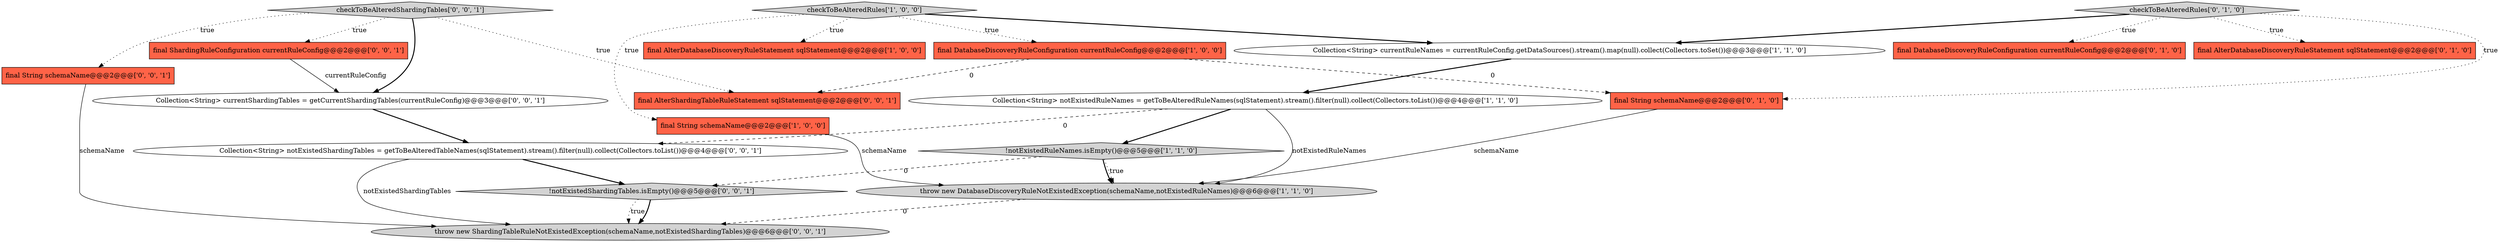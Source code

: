 digraph {
18 [style = filled, label = "final AlterShardingTableRuleStatement sqlStatement@@@2@@@['0', '0', '1']", fillcolor = tomato, shape = box image = "AAA0AAABBB3BBB"];
4 [style = filled, label = "final String schemaName@@@2@@@['1', '0', '0']", fillcolor = tomato, shape = box image = "AAA0AAABBB1BBB"];
1 [style = filled, label = "Collection<String> notExistedRuleNames = getToBeAlteredRuleNames(sqlStatement).stream().filter(null).collect(Collectors.toList())@@@4@@@['1', '1', '0']", fillcolor = white, shape = ellipse image = "AAA0AAABBB1BBB"];
10 [style = filled, label = "checkToBeAlteredRules['0', '1', '0']", fillcolor = lightgray, shape = diamond image = "AAA0AAABBB2BBB"];
19 [style = filled, label = "!notExistedShardingTables.isEmpty()@@@5@@@['0', '0', '1']", fillcolor = lightgray, shape = diamond image = "AAA0AAABBB3BBB"];
0 [style = filled, label = "final AlterDatabaseDiscoveryRuleStatement sqlStatement@@@2@@@['1', '0', '0']", fillcolor = tomato, shape = box image = "AAA0AAABBB1BBB"];
2 [style = filled, label = "checkToBeAlteredRules['1', '0', '0']", fillcolor = lightgray, shape = diamond image = "AAA0AAABBB1BBB"];
13 [style = filled, label = "Collection<String> currentShardingTables = getCurrentShardingTables(currentRuleConfig)@@@3@@@['0', '0', '1']", fillcolor = white, shape = ellipse image = "AAA0AAABBB3BBB"];
8 [style = filled, label = "final DatabaseDiscoveryRuleConfiguration currentRuleConfig@@@2@@@['0', '1', '0']", fillcolor = tomato, shape = box image = "AAA0AAABBB2BBB"];
11 [style = filled, label = "final String schemaName@@@2@@@['0', '1', '0']", fillcolor = tomato, shape = box image = "AAA1AAABBB2BBB"];
9 [style = filled, label = "final AlterDatabaseDiscoveryRuleStatement sqlStatement@@@2@@@['0', '1', '0']", fillcolor = tomato, shape = box image = "AAA0AAABBB2BBB"];
16 [style = filled, label = "final ShardingRuleConfiguration currentRuleConfig@@@2@@@['0', '0', '1']", fillcolor = tomato, shape = box image = "AAA0AAABBB3BBB"];
3 [style = filled, label = "throw new DatabaseDiscoveryRuleNotExistedException(schemaName,notExistedRuleNames)@@@6@@@['1', '1', '0']", fillcolor = lightgray, shape = ellipse image = "AAA0AAABBB1BBB"];
15 [style = filled, label = "throw new ShardingTableRuleNotExistedException(schemaName,notExistedShardingTables)@@@6@@@['0', '0', '1']", fillcolor = lightgray, shape = ellipse image = "AAA0AAABBB3BBB"];
5 [style = filled, label = "!notExistedRuleNames.isEmpty()@@@5@@@['1', '1', '0']", fillcolor = lightgray, shape = diamond image = "AAA0AAABBB1BBB"];
6 [style = filled, label = "final DatabaseDiscoveryRuleConfiguration currentRuleConfig@@@2@@@['1', '0', '0']", fillcolor = tomato, shape = box image = "AAA1AAABBB1BBB"];
14 [style = filled, label = "checkToBeAlteredShardingTables['0', '0', '1']", fillcolor = lightgray, shape = diamond image = "AAA0AAABBB3BBB"];
7 [style = filled, label = "Collection<String> currentRuleNames = currentRuleConfig.getDataSources().stream().map(null).collect(Collectors.toSet())@@@3@@@['1', '1', '0']", fillcolor = white, shape = ellipse image = "AAA0AAABBB1BBB"];
17 [style = filled, label = "Collection<String> notExistedShardingTables = getToBeAlteredTableNames(sqlStatement).stream().filter(null).collect(Collectors.toList())@@@4@@@['0', '0', '1']", fillcolor = white, shape = ellipse image = "AAA0AAABBB3BBB"];
12 [style = filled, label = "final String schemaName@@@2@@@['0', '0', '1']", fillcolor = tomato, shape = box image = "AAA0AAABBB3BBB"];
1->5 [style = bold, label=""];
5->3 [style = bold, label=""];
1->3 [style = solid, label="notExistedRuleNames"];
10->8 [style = dotted, label="true"];
7->1 [style = bold, label=""];
2->0 [style = dotted, label="true"];
14->12 [style = dotted, label="true"];
6->11 [style = dashed, label="0"];
12->15 [style = solid, label="schemaName"];
16->13 [style = solid, label="currentRuleConfig"];
5->3 [style = dotted, label="true"];
19->15 [style = dotted, label="true"];
10->9 [style = dotted, label="true"];
10->7 [style = bold, label=""];
17->19 [style = bold, label=""];
6->18 [style = dashed, label="0"];
14->16 [style = dotted, label="true"];
13->17 [style = bold, label=""];
1->17 [style = dashed, label="0"];
11->3 [style = solid, label="schemaName"];
17->15 [style = solid, label="notExistedShardingTables"];
10->11 [style = dotted, label="true"];
2->6 [style = dotted, label="true"];
2->4 [style = dotted, label="true"];
3->15 [style = dashed, label="0"];
4->3 [style = solid, label="schemaName"];
2->7 [style = bold, label=""];
14->13 [style = bold, label=""];
19->15 [style = bold, label=""];
5->19 [style = dashed, label="0"];
14->18 [style = dotted, label="true"];
}
